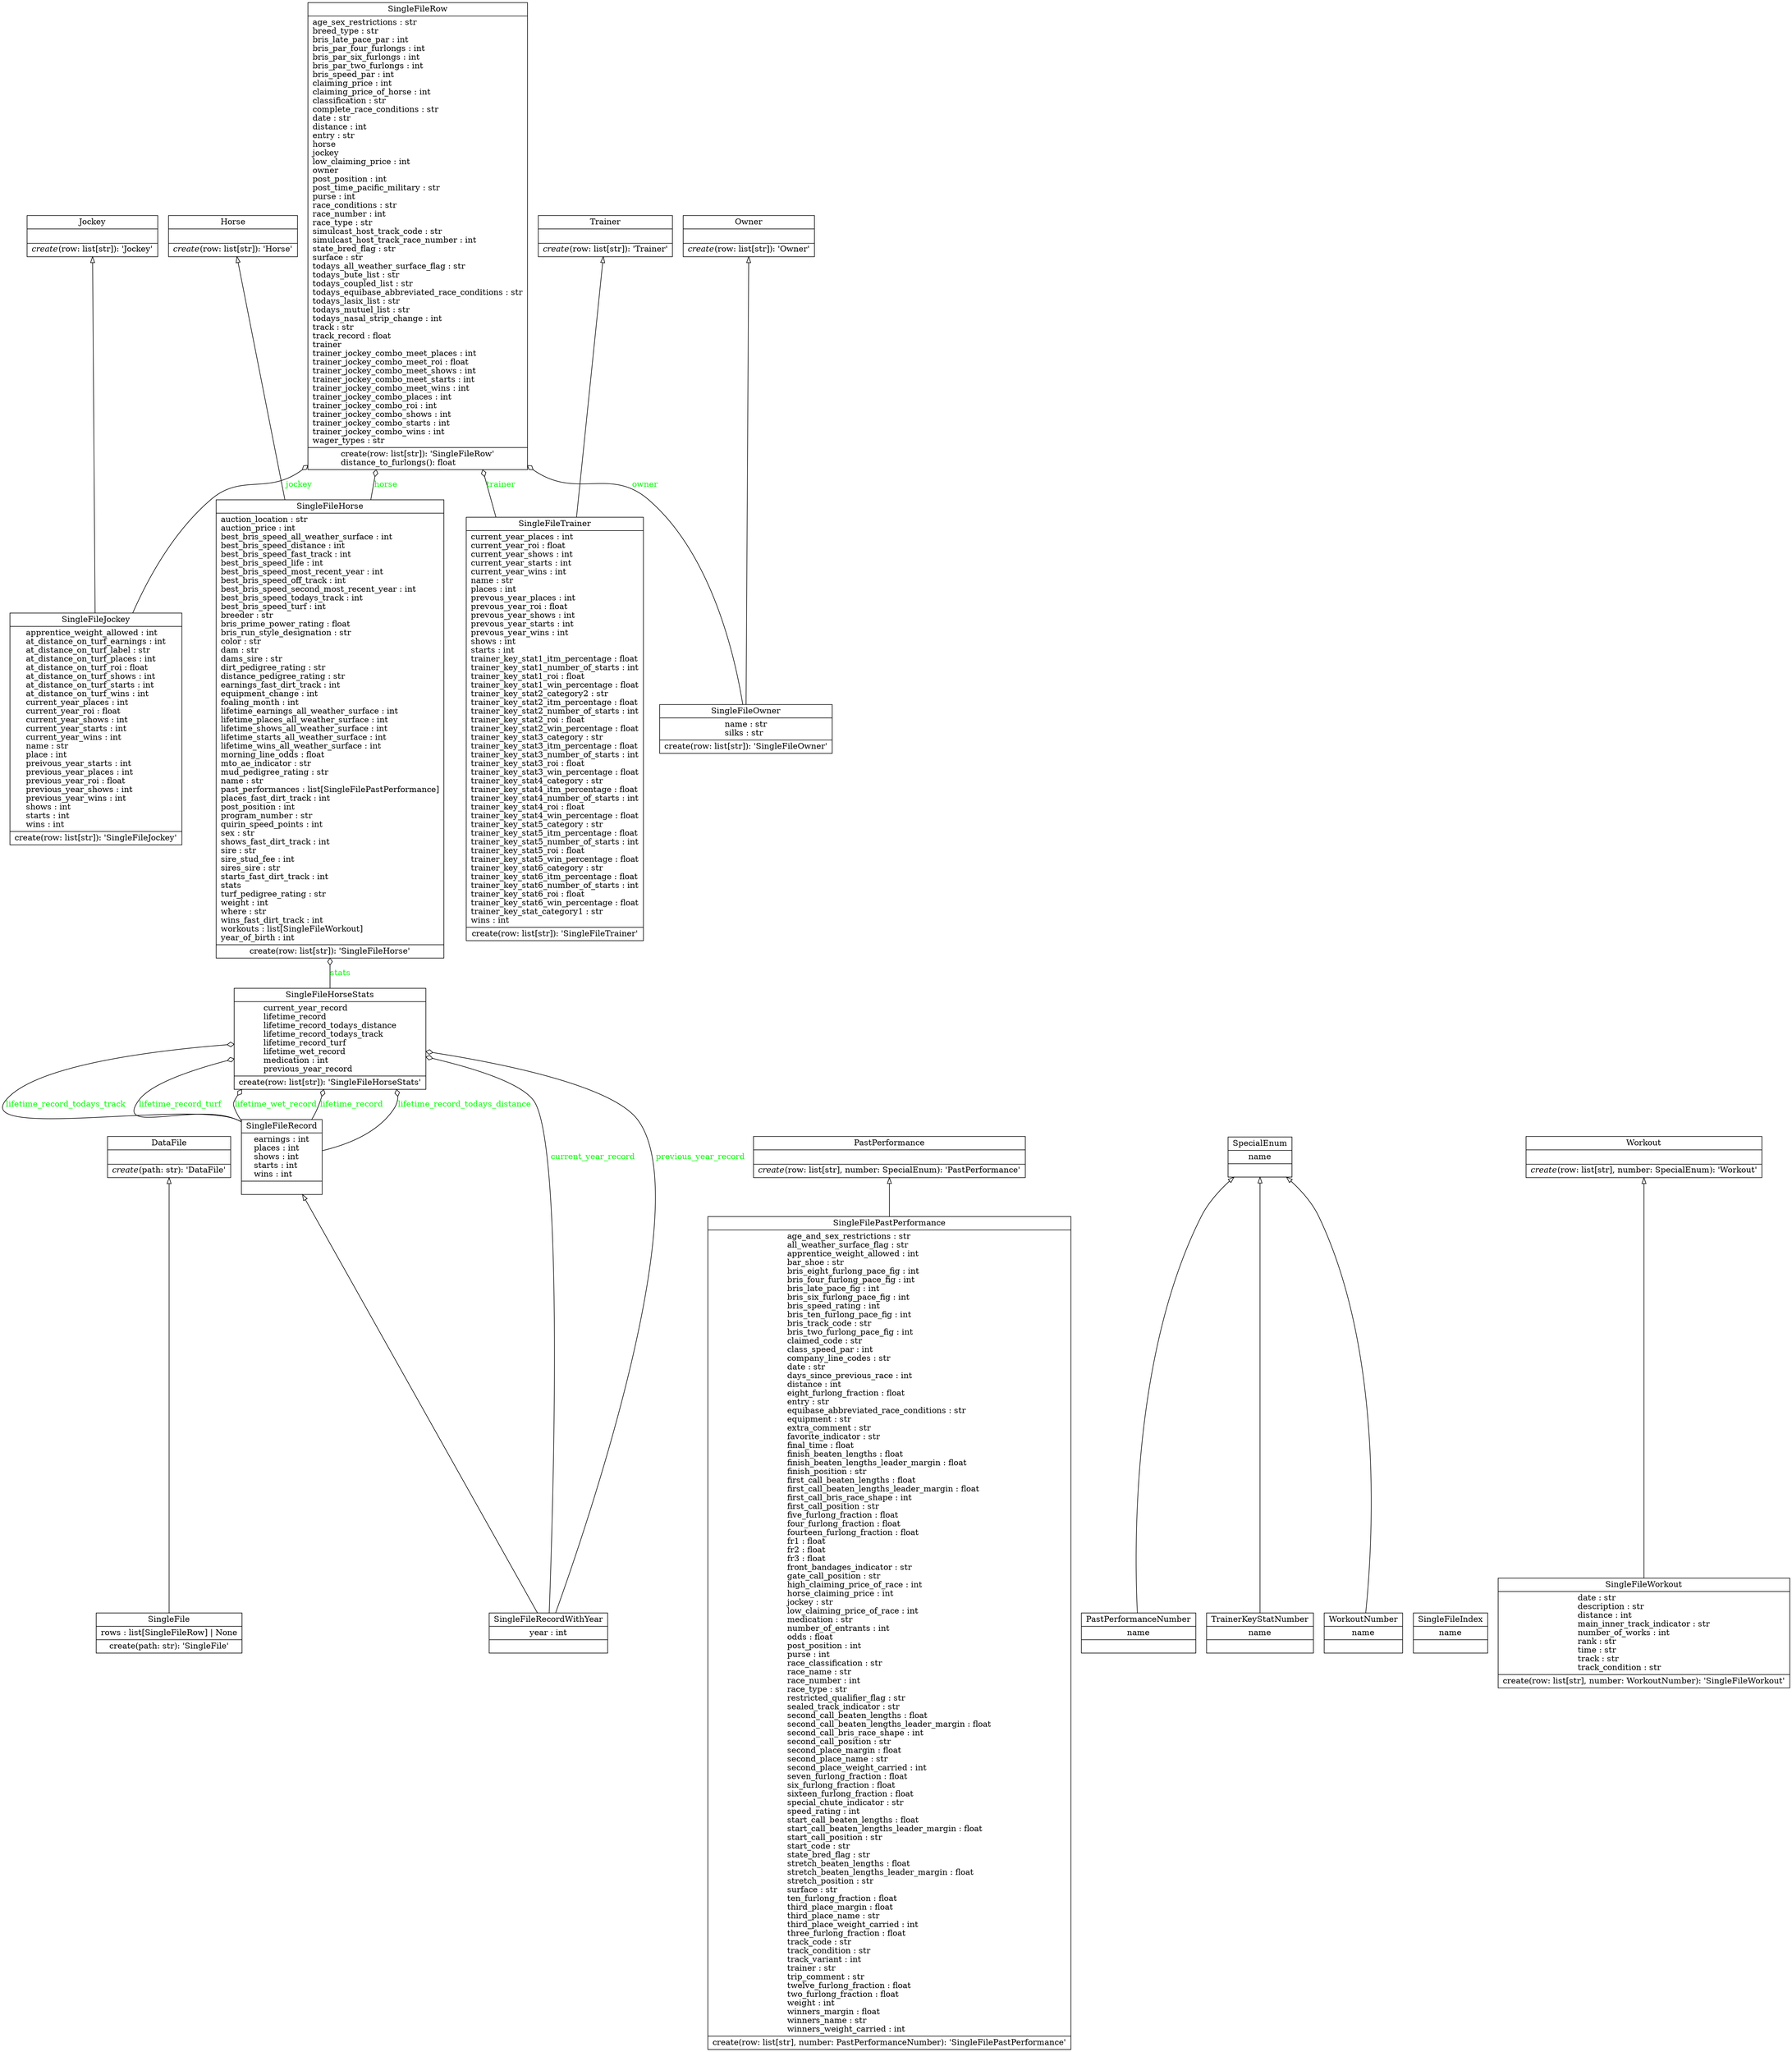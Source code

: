 digraph "classes" {
rankdir=BT
charset="utf-8"
"brispy.abstract.DataFile" [color="black", fontcolor="black", label=<{DataFile|<br ALIGN="LEFT"/>|<I>create</I>(path: str): 'DataFile'<br ALIGN="LEFT"/>}>, shape="record", style="solid"];
"brispy.abstract.Horse" [color="black", fontcolor="black", label=<{Horse|<br ALIGN="LEFT"/>|<I>create</I>(row: list[str]): 'Horse'<br ALIGN="LEFT"/>}>, shape="record", style="solid"];
"brispy.abstract.Jockey" [color="black", fontcolor="black", label=<{Jockey|<br ALIGN="LEFT"/>|<I>create</I>(row: list[str]): 'Jockey'<br ALIGN="LEFT"/>}>, shape="record", style="solid"];
"brispy.abstract.Owner" [color="black", fontcolor="black", label=<{Owner|<br ALIGN="LEFT"/>|<I>create</I>(row: list[str]): 'Owner'<br ALIGN="LEFT"/>}>, shape="record", style="solid"];
"brispy.abstract.PastPerformance" [color="black", fontcolor="black", label=<{PastPerformance|<br ALIGN="LEFT"/>|<I>create</I>(row: list[str], number: SpecialEnum): 'PastPerformance'<br ALIGN="LEFT"/>}>, shape="record", style="solid"];
"brispy.singlefile.utils.PastPerformanceNumber" [color="black", fontcolor="black", label=<{PastPerformanceNumber|name<br ALIGN="LEFT"/>|}>, shape="record", style="solid"];
"brispy.singlefile.file.SingleFile" [color="black", fontcolor="black", label=<{SingleFile|rows : list[SingleFileRow] \| None<br ALIGN="LEFT"/>|create(path: str): 'SingleFile'<br ALIGN="LEFT"/>}>, shape="record", style="solid"];
"brispy.singlefile.horse.SingleFileHorse" [color="black", fontcolor="black", label=<{SingleFileHorse|auction_location : str<br ALIGN="LEFT"/>auction_price : int<br ALIGN="LEFT"/>best_bris_speed_all_weather_surface : int<br ALIGN="LEFT"/>best_bris_speed_distance : int<br ALIGN="LEFT"/>best_bris_speed_fast_track : int<br ALIGN="LEFT"/>best_bris_speed_life : int<br ALIGN="LEFT"/>best_bris_speed_most_recent_year : int<br ALIGN="LEFT"/>best_bris_speed_off_track : int<br ALIGN="LEFT"/>best_bris_speed_second_most_recent_year : int<br ALIGN="LEFT"/>best_bris_speed_todays_track : int<br ALIGN="LEFT"/>best_bris_speed_turf : int<br ALIGN="LEFT"/>breeder : str<br ALIGN="LEFT"/>bris_prime_power_rating : float<br ALIGN="LEFT"/>bris_run_style_designation : str<br ALIGN="LEFT"/>color : str<br ALIGN="LEFT"/>dam : str<br ALIGN="LEFT"/>dams_sire : str<br ALIGN="LEFT"/>dirt_pedigree_rating : str<br ALIGN="LEFT"/>distance_pedigree_rating : str<br ALIGN="LEFT"/>earnings_fast_dirt_track : int<br ALIGN="LEFT"/>equipment_change : int<br ALIGN="LEFT"/>foaling_month : int<br ALIGN="LEFT"/>lifetime_earnings_all_weather_surface : int<br ALIGN="LEFT"/>lifetime_places_all_weather_surface : int<br ALIGN="LEFT"/>lifetime_shows_all_weather_surface : int<br ALIGN="LEFT"/>lifetime_starts_all_weather_surface : int<br ALIGN="LEFT"/>lifetime_wins_all_weather_surface : int<br ALIGN="LEFT"/>morning_line_odds : float<br ALIGN="LEFT"/>mto_ae_indicator : str<br ALIGN="LEFT"/>mud_pedigree_rating : str<br ALIGN="LEFT"/>name : str<br ALIGN="LEFT"/>past_performances : list[SingleFilePastPerformance]<br ALIGN="LEFT"/>places_fast_dirt_track : int<br ALIGN="LEFT"/>post_position : int<br ALIGN="LEFT"/>program_number : str<br ALIGN="LEFT"/>quirin_speed_points : int<br ALIGN="LEFT"/>sex : str<br ALIGN="LEFT"/>shows_fast_dirt_track : int<br ALIGN="LEFT"/>sire : str<br ALIGN="LEFT"/>sire_stud_fee : int<br ALIGN="LEFT"/>sires_sire : str<br ALIGN="LEFT"/>starts_fast_dirt_track : int<br ALIGN="LEFT"/>stats<br ALIGN="LEFT"/>turf_pedigree_rating : str<br ALIGN="LEFT"/>weight : int<br ALIGN="LEFT"/>where : str<br ALIGN="LEFT"/>wins_fast_dirt_track : int<br ALIGN="LEFT"/>workouts : list[SingleFileWorkout]<br ALIGN="LEFT"/>year_of_birth : int<br ALIGN="LEFT"/>|create(row: list[str]): 'SingleFileHorse'<br ALIGN="LEFT"/>}>, shape="record", style="solid"];
"brispy.singlefile.horse.SingleFileHorseStats" [color="black", fontcolor="black", label=<{SingleFileHorseStats|current_year_record<br ALIGN="LEFT"/>lifetime_record<br ALIGN="LEFT"/>lifetime_record_todays_distance<br ALIGN="LEFT"/>lifetime_record_todays_track<br ALIGN="LEFT"/>lifetime_record_turf<br ALIGN="LEFT"/>lifetime_wet_record<br ALIGN="LEFT"/>medication : int<br ALIGN="LEFT"/>previous_year_record<br ALIGN="LEFT"/>|create(row: list[str]): 'SingleFileHorseStats'<br ALIGN="LEFT"/>}>, shape="record", style="solid"];
"brispy.singlefile.index.SingleFileIndex" [color="black", fontcolor="black", label=<{SingleFileIndex|name<br ALIGN="LEFT"/>|}>, shape="record", style="solid"];
"brispy.singlefile.jockey.SingleFileJockey" [color="black", fontcolor="black", label=<{SingleFileJockey|apprentice_weight_allowed : int<br ALIGN="LEFT"/>at_distance_on_turf_earnings : int<br ALIGN="LEFT"/>at_distance_on_turf_label : str<br ALIGN="LEFT"/>at_distance_on_turf_places : int<br ALIGN="LEFT"/>at_distance_on_turf_roi : float<br ALIGN="LEFT"/>at_distance_on_turf_shows : int<br ALIGN="LEFT"/>at_distance_on_turf_starts : int<br ALIGN="LEFT"/>at_distance_on_turf_wins : int<br ALIGN="LEFT"/>current_year_places : int<br ALIGN="LEFT"/>current_year_roi : float<br ALIGN="LEFT"/>current_year_shows : int<br ALIGN="LEFT"/>current_year_starts : int<br ALIGN="LEFT"/>current_year_wins : int<br ALIGN="LEFT"/>name : str<br ALIGN="LEFT"/>place : int<br ALIGN="LEFT"/>preivous_year_starts : int<br ALIGN="LEFT"/>previous_year_places : int<br ALIGN="LEFT"/>previous_year_roi : float<br ALIGN="LEFT"/>previous_year_shows : int<br ALIGN="LEFT"/>previous_year_wins : int<br ALIGN="LEFT"/>shows : int<br ALIGN="LEFT"/>starts : int<br ALIGN="LEFT"/>wins : int<br ALIGN="LEFT"/>|create(row: list[str]): 'SingleFileJockey'<br ALIGN="LEFT"/>}>, shape="record", style="solid"];
"brispy.singlefile.owner.SingleFileOwner" [color="black", fontcolor="black", label=<{SingleFileOwner|name : str<br ALIGN="LEFT"/>silks : str<br ALIGN="LEFT"/>|create(row: list[str]): 'SingleFileOwner'<br ALIGN="LEFT"/>}>, shape="record", style="solid"];
"brispy.singlefile.horse.SingleFilePastPerformance" [color="black", fontcolor="black", label=<{SingleFilePastPerformance|age_and_sex_restrictions : str<br ALIGN="LEFT"/>all_weather_surface_flag : str<br ALIGN="LEFT"/>apprentice_weight_allowed : int<br ALIGN="LEFT"/>bar_shoe : str<br ALIGN="LEFT"/>bris_eight_furlong_pace_fig : int<br ALIGN="LEFT"/>bris_four_furlong_pace_fig : int<br ALIGN="LEFT"/>bris_late_pace_fig : int<br ALIGN="LEFT"/>bris_six_furlong_pace_fig : int<br ALIGN="LEFT"/>bris_speed_rating : int<br ALIGN="LEFT"/>bris_ten_furlong_pace_fig : int<br ALIGN="LEFT"/>bris_track_code : str<br ALIGN="LEFT"/>bris_two_furlong_pace_fig : int<br ALIGN="LEFT"/>claimed_code : str<br ALIGN="LEFT"/>class_speed_par : int<br ALIGN="LEFT"/>company_line_codes : str<br ALIGN="LEFT"/>date : str<br ALIGN="LEFT"/>days_since_previous_race : int<br ALIGN="LEFT"/>distance : int<br ALIGN="LEFT"/>eight_furlong_fraction : float<br ALIGN="LEFT"/>entry : str<br ALIGN="LEFT"/>equibase_abbreviated_race_conditions : str<br ALIGN="LEFT"/>equipment : str<br ALIGN="LEFT"/>extra_comment : str<br ALIGN="LEFT"/>favorite_indicator : str<br ALIGN="LEFT"/>final_time : float<br ALIGN="LEFT"/>finish_beaten_lengths : float<br ALIGN="LEFT"/>finish_beaten_lengths_leader_margin : float<br ALIGN="LEFT"/>finish_position : str<br ALIGN="LEFT"/>first_call_beaten_lengths : float<br ALIGN="LEFT"/>first_call_beaten_lengths_leader_margin : float<br ALIGN="LEFT"/>first_call_bris_race_shape : int<br ALIGN="LEFT"/>first_call_position : str<br ALIGN="LEFT"/>five_furlong_fraction : float<br ALIGN="LEFT"/>four_furlong_fraction : float<br ALIGN="LEFT"/>fourteen_furlong_fraction : float<br ALIGN="LEFT"/>fr1 : float<br ALIGN="LEFT"/>fr2 : float<br ALIGN="LEFT"/>fr3 : float<br ALIGN="LEFT"/>front_bandages_indicator : str<br ALIGN="LEFT"/>gate_call_position : str<br ALIGN="LEFT"/>high_claiming_price_of_race : int<br ALIGN="LEFT"/>horse_claiming_price : int<br ALIGN="LEFT"/>jockey : str<br ALIGN="LEFT"/>low_claiming_price_of_race : int<br ALIGN="LEFT"/>medication : str<br ALIGN="LEFT"/>number_of_entrants : int<br ALIGN="LEFT"/>odds : float<br ALIGN="LEFT"/>post_position : int<br ALIGN="LEFT"/>purse : int<br ALIGN="LEFT"/>race_classification : str<br ALIGN="LEFT"/>race_name : str<br ALIGN="LEFT"/>race_number : int<br ALIGN="LEFT"/>race_type : str<br ALIGN="LEFT"/>restricted_qualifier_flag : str<br ALIGN="LEFT"/>sealed_track_indicator : str<br ALIGN="LEFT"/>second_call_beaten_lengths : float<br ALIGN="LEFT"/>second_call_beaten_lengths_leader_margin : float<br ALIGN="LEFT"/>second_call_bris_race_shape : int<br ALIGN="LEFT"/>second_call_position : str<br ALIGN="LEFT"/>second_place_margin : float<br ALIGN="LEFT"/>second_place_name : str<br ALIGN="LEFT"/>second_place_weight_carried : int<br ALIGN="LEFT"/>seven_furlong_fraction : float<br ALIGN="LEFT"/>six_furlong_fraction : float<br ALIGN="LEFT"/>sixteen_furlong_fraction : float<br ALIGN="LEFT"/>special_chute_indicator : str<br ALIGN="LEFT"/>speed_rating : int<br ALIGN="LEFT"/>start_call_beaten_lengths : float<br ALIGN="LEFT"/>start_call_beaten_lengths_leader_margin : float<br ALIGN="LEFT"/>start_call_position : str<br ALIGN="LEFT"/>start_code : str<br ALIGN="LEFT"/>state_bred_flag : str<br ALIGN="LEFT"/>stretch_beaten_lengths : float<br ALIGN="LEFT"/>stretch_beaten_lengths_leader_margin : float<br ALIGN="LEFT"/>stretch_position : str<br ALIGN="LEFT"/>surface : str<br ALIGN="LEFT"/>ten_furlong_fraction : float<br ALIGN="LEFT"/>third_place_margin : float<br ALIGN="LEFT"/>third_place_name : str<br ALIGN="LEFT"/>third_place_weight_carried : int<br ALIGN="LEFT"/>three_furlong_fraction : float<br ALIGN="LEFT"/>track_code : str<br ALIGN="LEFT"/>track_condition : str<br ALIGN="LEFT"/>track_variant : int<br ALIGN="LEFT"/>trainer : str<br ALIGN="LEFT"/>trip_comment : str<br ALIGN="LEFT"/>twelve_furlong_fraction : float<br ALIGN="LEFT"/>two_furlong_fraction : float<br ALIGN="LEFT"/>weight : int<br ALIGN="LEFT"/>winners_margin : float<br ALIGN="LEFT"/>winners_name : str<br ALIGN="LEFT"/>winners_weight_carried : int<br ALIGN="LEFT"/>|create(row: list[str], number: PastPerformanceNumber): 'SingleFilePastPerformance'<br ALIGN="LEFT"/>}>, shape="record", style="solid"];
"brispy.singlefile.record.SingleFileRecord" [color="black", fontcolor="black", label=<{SingleFileRecord|earnings : int<br ALIGN="LEFT"/>places : int<br ALIGN="LEFT"/>shows : int<br ALIGN="LEFT"/>starts : int<br ALIGN="LEFT"/>wins : int<br ALIGN="LEFT"/>|}>, shape="record", style="solid"];
"brispy.singlefile.record.SingleFileRecordWithYear" [color="black", fontcolor="black", label=<{SingleFileRecordWithYear|year : int<br ALIGN="LEFT"/>|}>, shape="record", style="solid"];
"brispy.singlefile.row.SingleFileRow" [color="black", fontcolor="black", label=<{SingleFileRow|age_sex_restrictions : str<br ALIGN="LEFT"/>breed_type : str<br ALIGN="LEFT"/>bris_late_pace_par : int<br ALIGN="LEFT"/>bris_par_four_furlongs : int<br ALIGN="LEFT"/>bris_par_six_furlongs : int<br ALIGN="LEFT"/>bris_par_two_furlongs : int<br ALIGN="LEFT"/>bris_speed_par : int<br ALIGN="LEFT"/>claiming_price : int<br ALIGN="LEFT"/>claiming_price_of_horse : int<br ALIGN="LEFT"/>classification : str<br ALIGN="LEFT"/>complete_race_conditions : str<br ALIGN="LEFT"/>date : str<br ALIGN="LEFT"/>distance : int<br ALIGN="LEFT"/>entry : str<br ALIGN="LEFT"/>horse<br ALIGN="LEFT"/>jockey<br ALIGN="LEFT"/>low_claiming_price : int<br ALIGN="LEFT"/>owner<br ALIGN="LEFT"/>post_position : int<br ALIGN="LEFT"/>post_time_pacific_military : str<br ALIGN="LEFT"/>purse : int<br ALIGN="LEFT"/>race_conditions : str<br ALIGN="LEFT"/>race_number : int<br ALIGN="LEFT"/>race_type : str<br ALIGN="LEFT"/>simulcast_host_track_code : str<br ALIGN="LEFT"/>simulcast_host_track_race_number : int<br ALIGN="LEFT"/>state_bred_flag : str<br ALIGN="LEFT"/>surface : str<br ALIGN="LEFT"/>todays_all_weather_surface_flag : str<br ALIGN="LEFT"/>todays_bute_list : str<br ALIGN="LEFT"/>todays_coupled_list : str<br ALIGN="LEFT"/>todays_equibase_abbreviated_race_conditions : str<br ALIGN="LEFT"/>todays_lasix_list : str<br ALIGN="LEFT"/>todays_mutuel_list : str<br ALIGN="LEFT"/>todays_nasal_strip_change : int<br ALIGN="LEFT"/>track : str<br ALIGN="LEFT"/>track_record : float<br ALIGN="LEFT"/>trainer<br ALIGN="LEFT"/>trainer_jockey_combo_meet_places : int<br ALIGN="LEFT"/>trainer_jockey_combo_meet_roi : float<br ALIGN="LEFT"/>trainer_jockey_combo_meet_shows : int<br ALIGN="LEFT"/>trainer_jockey_combo_meet_starts : int<br ALIGN="LEFT"/>trainer_jockey_combo_meet_wins : int<br ALIGN="LEFT"/>trainer_jockey_combo_places : int<br ALIGN="LEFT"/>trainer_jockey_combo_roi : int<br ALIGN="LEFT"/>trainer_jockey_combo_shows : int<br ALIGN="LEFT"/>trainer_jockey_combo_starts : int<br ALIGN="LEFT"/>trainer_jockey_combo_wins : int<br ALIGN="LEFT"/>wager_types : str<br ALIGN="LEFT"/>|create(row: list[str]): 'SingleFileRow'<br ALIGN="LEFT"/>distance_to_furlongs(): float<br ALIGN="LEFT"/>}>, shape="record", style="solid"];
"brispy.singlefile.trainer.SingleFileTrainer" [color="black", fontcolor="black", label=<{SingleFileTrainer|current_year_places : int<br ALIGN="LEFT"/>current_year_roi : float<br ALIGN="LEFT"/>current_year_shows : int<br ALIGN="LEFT"/>current_year_starts : int<br ALIGN="LEFT"/>current_year_wins : int<br ALIGN="LEFT"/>name : str<br ALIGN="LEFT"/>places : int<br ALIGN="LEFT"/>prevous_year_places : int<br ALIGN="LEFT"/>prevous_year_roi : float<br ALIGN="LEFT"/>prevous_year_shows : int<br ALIGN="LEFT"/>prevous_year_starts : int<br ALIGN="LEFT"/>prevous_year_wins : int<br ALIGN="LEFT"/>shows : int<br ALIGN="LEFT"/>starts : int<br ALIGN="LEFT"/>trainer_key_stat1_itm_percentage : float<br ALIGN="LEFT"/>trainer_key_stat1_number_of_starts : int<br ALIGN="LEFT"/>trainer_key_stat1_roi : float<br ALIGN="LEFT"/>trainer_key_stat1_win_percentage : float<br ALIGN="LEFT"/>trainer_key_stat2_category2 : str<br ALIGN="LEFT"/>trainer_key_stat2_itm_percentage : float<br ALIGN="LEFT"/>trainer_key_stat2_number_of_starts : int<br ALIGN="LEFT"/>trainer_key_stat2_roi : float<br ALIGN="LEFT"/>trainer_key_stat2_win_percentage : float<br ALIGN="LEFT"/>trainer_key_stat3_category : str<br ALIGN="LEFT"/>trainer_key_stat3_itm_percentage : float<br ALIGN="LEFT"/>trainer_key_stat3_number_of_starts : int<br ALIGN="LEFT"/>trainer_key_stat3_roi : float<br ALIGN="LEFT"/>trainer_key_stat3_win_percentage : float<br ALIGN="LEFT"/>trainer_key_stat4_category : str<br ALIGN="LEFT"/>trainer_key_stat4_itm_percentage : float<br ALIGN="LEFT"/>trainer_key_stat4_number_of_starts : int<br ALIGN="LEFT"/>trainer_key_stat4_roi : float<br ALIGN="LEFT"/>trainer_key_stat4_win_percentage : float<br ALIGN="LEFT"/>trainer_key_stat5_category : str<br ALIGN="LEFT"/>trainer_key_stat5_itm_percentage : float<br ALIGN="LEFT"/>trainer_key_stat5_number_of_starts : int<br ALIGN="LEFT"/>trainer_key_stat5_roi : float<br ALIGN="LEFT"/>trainer_key_stat5_win_percentage : float<br ALIGN="LEFT"/>trainer_key_stat6_category : str<br ALIGN="LEFT"/>trainer_key_stat6_itm_percentage : float<br ALIGN="LEFT"/>trainer_key_stat6_number_of_starts : int<br ALIGN="LEFT"/>trainer_key_stat6_roi : float<br ALIGN="LEFT"/>trainer_key_stat6_win_percentage : float<br ALIGN="LEFT"/>trainer_key_stat_category1 : str<br ALIGN="LEFT"/>wins : int<br ALIGN="LEFT"/>|create(row: list[str]): 'SingleFileTrainer'<br ALIGN="LEFT"/>}>, shape="record", style="solid"];
"brispy.singlefile.workout.SingleFileWorkout" [color="black", fontcolor="black", label=<{SingleFileWorkout|date : str<br ALIGN="LEFT"/>description : str<br ALIGN="LEFT"/>distance : int<br ALIGN="LEFT"/>main_inner_track_indicator : str<br ALIGN="LEFT"/>number_of_works : int<br ALIGN="LEFT"/>rank : str<br ALIGN="LEFT"/>time : str<br ALIGN="LEFT"/>track : str<br ALIGN="LEFT"/>track_condition : str<br ALIGN="LEFT"/>|create(row: list[str], number: WorkoutNumber): 'SingleFileWorkout'<br ALIGN="LEFT"/>}>, shape="record", style="solid"];
"brispy.abstract.SpecialEnum" [color="black", fontcolor="black", label=<{SpecialEnum|name<br ALIGN="LEFT"/>|}>, shape="record", style="solid"];
"brispy.abstract.Trainer" [color="black", fontcolor="black", label=<{Trainer|<br ALIGN="LEFT"/>|<I>create</I>(row: list[str]): 'Trainer'<br ALIGN="LEFT"/>}>, shape="record", style="solid"];
"brispy.singlefile.utils.TrainerKeyStatNumber" [color="black", fontcolor="black", label=<{TrainerKeyStatNumber|name<br ALIGN="LEFT"/>|}>, shape="record", style="solid"];
"brispy.abstract.Workout" [color="black", fontcolor="black", label=<{Workout|<br ALIGN="LEFT"/>|<I>create</I>(row: list[str], number: SpecialEnum): 'Workout'<br ALIGN="LEFT"/>}>, shape="record", style="solid"];
"brispy.singlefile.utils.WorkoutNumber" [color="black", fontcolor="black", label=<{WorkoutNumber|name<br ALIGN="LEFT"/>|}>, shape="record", style="solid"];
"brispy.singlefile.file.SingleFile" -> "brispy.abstract.DataFile" [arrowhead="empty", arrowtail="none"];
"brispy.singlefile.horse.SingleFileHorse" -> "brispy.abstract.Horse" [arrowhead="empty", arrowtail="none"];
"brispy.singlefile.horse.SingleFilePastPerformance" -> "brispy.abstract.PastPerformance" [arrowhead="empty", arrowtail="none"];
"brispy.singlefile.jockey.SingleFileJockey" -> "brispy.abstract.Jockey" [arrowhead="empty", arrowtail="none"];
"brispy.singlefile.owner.SingleFileOwner" -> "brispy.abstract.Owner" [arrowhead="empty", arrowtail="none"];
"brispy.singlefile.record.SingleFileRecordWithYear" -> "brispy.singlefile.record.SingleFileRecord" [arrowhead="empty", arrowtail="none"];
"brispy.singlefile.trainer.SingleFileTrainer" -> "brispy.abstract.Trainer" [arrowhead="empty", arrowtail="none"];
"brispy.singlefile.utils.PastPerformanceNumber" -> "brispy.abstract.SpecialEnum" [arrowhead="empty", arrowtail="none"];
"brispy.singlefile.utils.TrainerKeyStatNumber" -> "brispy.abstract.SpecialEnum" [arrowhead="empty", arrowtail="none"];
"brispy.singlefile.utils.WorkoutNumber" -> "brispy.abstract.SpecialEnum" [arrowhead="empty", arrowtail="none"];
"brispy.singlefile.workout.SingleFileWorkout" -> "brispy.abstract.Workout" [arrowhead="empty", arrowtail="none"];
"brispy.singlefile.horse.SingleFileHorse" -> "brispy.singlefile.row.SingleFileRow" [arrowhead="odiamond", arrowtail="none", fontcolor="green", label="horse", style="solid"];
"brispy.singlefile.horse.SingleFileHorseStats" -> "brispy.singlefile.horse.SingleFileHorse" [arrowhead="odiamond", arrowtail="none", fontcolor="green", label="stats", style="solid"];
"brispy.singlefile.jockey.SingleFileJockey" -> "brispy.singlefile.row.SingleFileRow" [arrowhead="odiamond", arrowtail="none", fontcolor="green", label="jockey", style="solid"];
"brispy.singlefile.owner.SingleFileOwner" -> "brispy.singlefile.row.SingleFileRow" [arrowhead="odiamond", arrowtail="none", fontcolor="green", label="owner", style="solid"];
"brispy.singlefile.record.SingleFileRecord" -> "brispy.singlefile.horse.SingleFileHorseStats" [arrowhead="odiamond", arrowtail="none", fontcolor="green", label="lifetime_record_todays_distance", style="solid"];
"brispy.singlefile.record.SingleFileRecord" -> "brispy.singlefile.horse.SingleFileHorseStats" [arrowhead="odiamond", arrowtail="none", fontcolor="green", label="lifetime_record_todays_track", style="solid"];
"brispy.singlefile.record.SingleFileRecord" -> "brispy.singlefile.horse.SingleFileHorseStats" [arrowhead="odiamond", arrowtail="none", fontcolor="green", label="lifetime_record_turf", style="solid"];
"brispy.singlefile.record.SingleFileRecord" -> "brispy.singlefile.horse.SingleFileHorseStats" [arrowhead="odiamond", arrowtail="none", fontcolor="green", label="lifetime_wet_record", style="solid"];
"brispy.singlefile.record.SingleFileRecord" -> "brispy.singlefile.horse.SingleFileHorseStats" [arrowhead="odiamond", arrowtail="none", fontcolor="green", label="lifetime_record", style="solid"];
"brispy.singlefile.record.SingleFileRecordWithYear" -> "brispy.singlefile.horse.SingleFileHorseStats" [arrowhead="odiamond", arrowtail="none", fontcolor="green", label="current_year_record", style="solid"];
"brispy.singlefile.record.SingleFileRecordWithYear" -> "brispy.singlefile.horse.SingleFileHorseStats" [arrowhead="odiamond", arrowtail="none", fontcolor="green", label="previous_year_record", style="solid"];
"brispy.singlefile.trainer.SingleFileTrainer" -> "brispy.singlefile.row.SingleFileRow" [arrowhead="odiamond", arrowtail="none", fontcolor="green", label="trainer", style="solid"];
}
